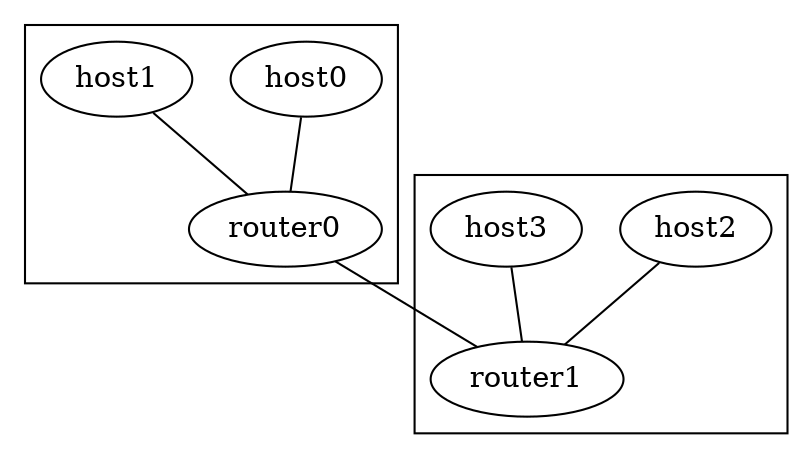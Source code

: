 graph network {

    subgraph cluster_0 {
        host0 -- router0;
        host1 -- router0;
    }

    subgraph cluster_1 {
        host2 -- router1;
        host3 -- router1;
    }

    router0 -- router1;
}
